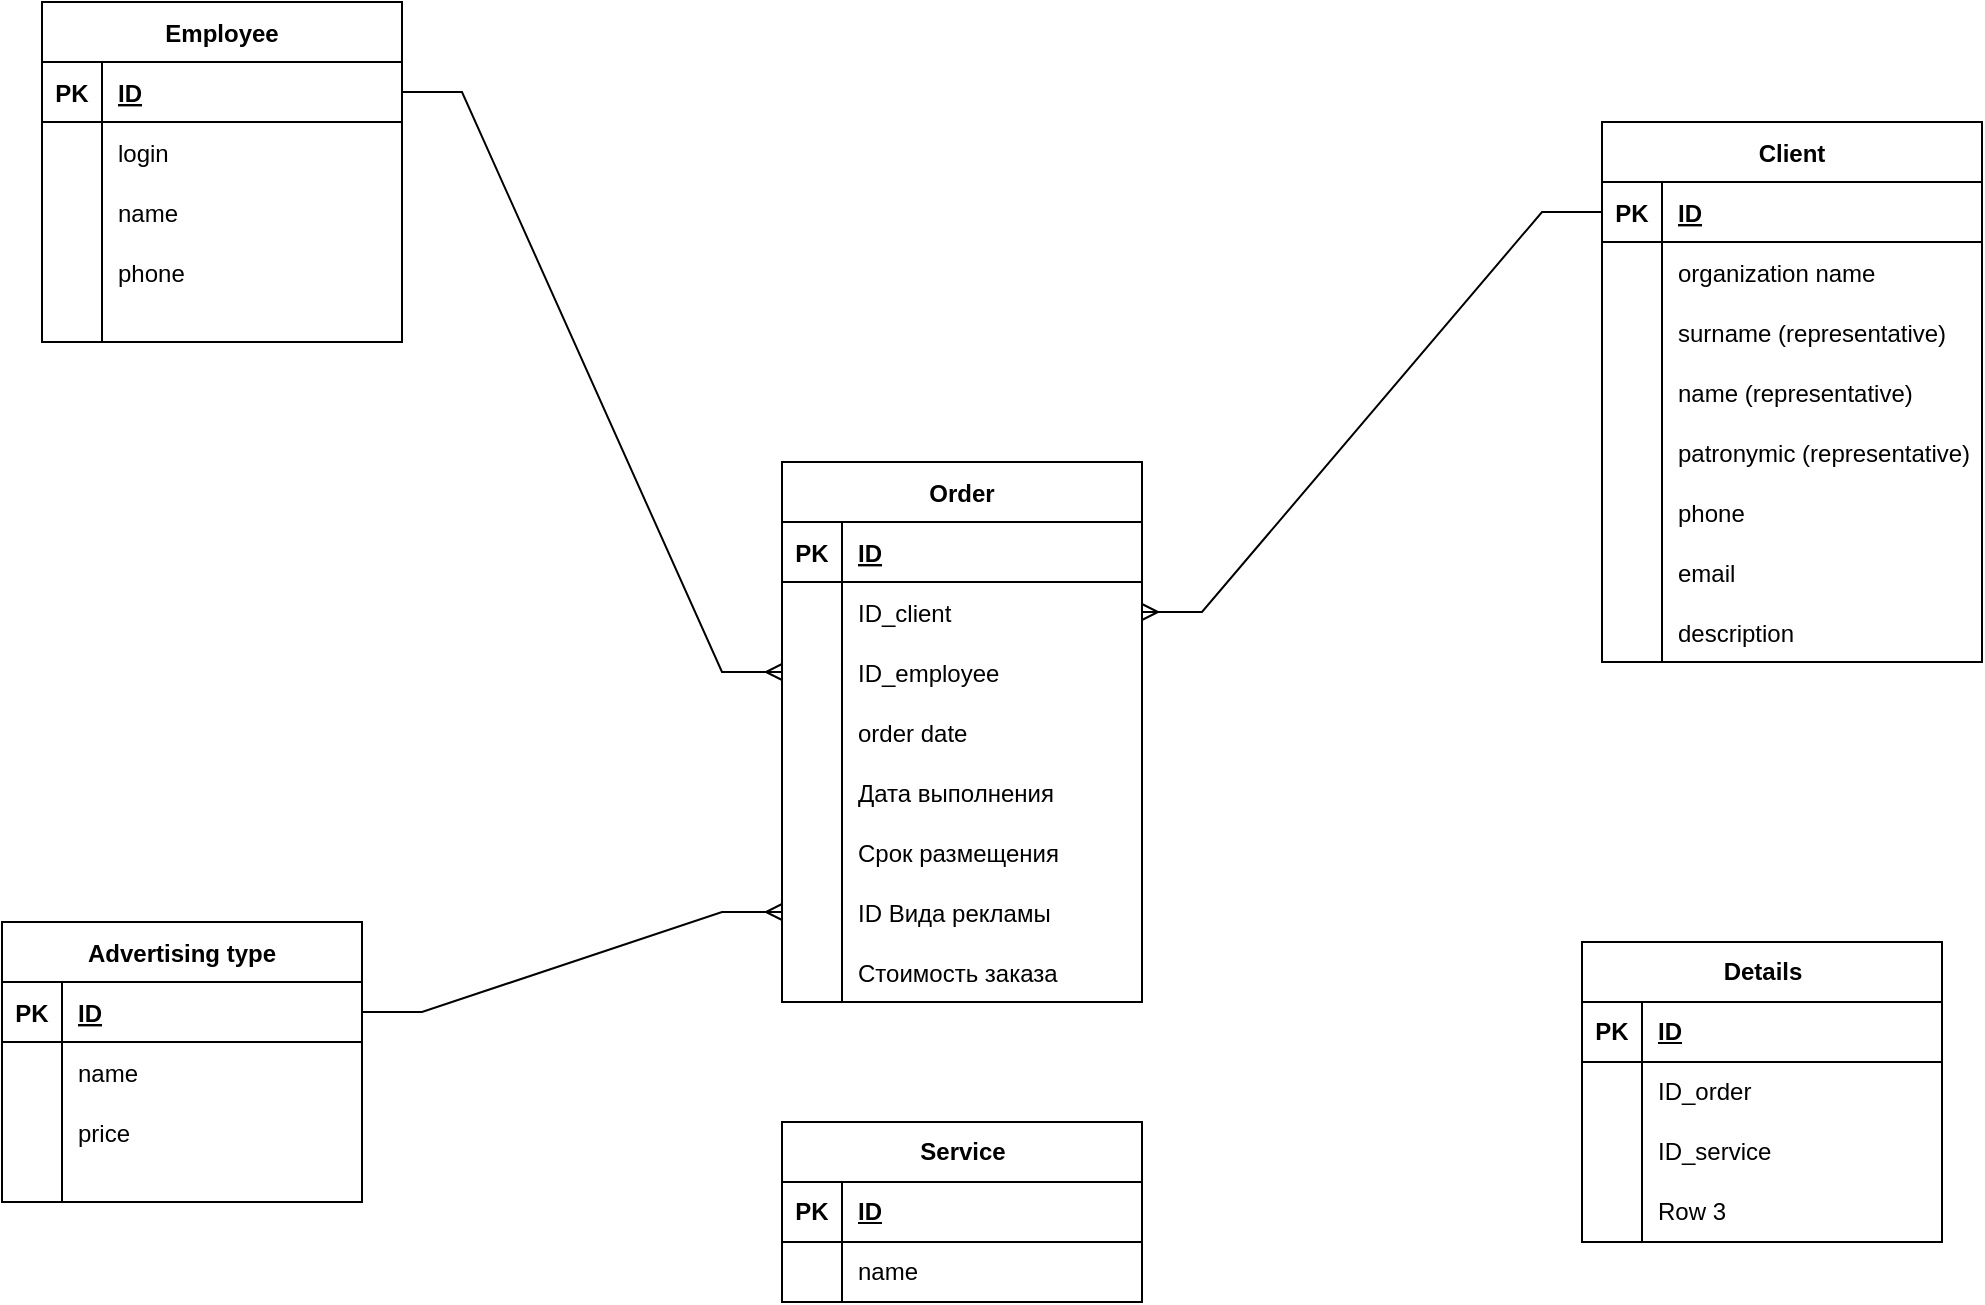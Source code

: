 <mxfile version="21.1.2" type="github">
  <diagram id="s9_FCZtg-uALN-O0ZUHf" name="Страница 1">
    <mxGraphModel dx="2021" dy="1903" grid="1" gridSize="10" guides="1" tooltips="1" connect="1" arrows="1" fold="1" page="1" pageScale="1" pageWidth="827" pageHeight="1169" math="0" shadow="0">
      <root>
        <mxCell id="0" />
        <mxCell id="1" parent="0" />
        <mxCell id="OV0SFWAsMs0vF2QBaHkd-49" value="Employee" style="shape=table;startSize=30;container=1;collapsible=1;childLayout=tableLayout;fixedRows=1;rowLines=0;fontStyle=1;align=center;resizeLast=1;" parent="1" vertex="1">
          <mxGeometry x="-310" y="-430" width="180" height="170" as="geometry" />
        </mxCell>
        <mxCell id="OV0SFWAsMs0vF2QBaHkd-50" value="" style="shape=tableRow;horizontal=0;startSize=0;swimlaneHead=0;swimlaneBody=0;fillColor=none;collapsible=0;dropTarget=0;points=[[0,0.5],[1,0.5]];portConstraint=eastwest;top=0;left=0;right=0;bottom=1;" parent="OV0SFWAsMs0vF2QBaHkd-49" vertex="1">
          <mxGeometry y="30" width="180" height="30" as="geometry" />
        </mxCell>
        <mxCell id="OV0SFWAsMs0vF2QBaHkd-51" value="PK" style="shape=partialRectangle;connectable=0;fillColor=none;top=0;left=0;bottom=0;right=0;fontStyle=1;overflow=hidden;" parent="OV0SFWAsMs0vF2QBaHkd-50" vertex="1">
          <mxGeometry width="30" height="30" as="geometry">
            <mxRectangle width="30" height="30" as="alternateBounds" />
          </mxGeometry>
        </mxCell>
        <mxCell id="OV0SFWAsMs0vF2QBaHkd-52" value="ID" style="shape=partialRectangle;connectable=0;fillColor=none;top=0;left=0;bottom=0;right=0;align=left;spacingLeft=6;fontStyle=5;overflow=hidden;" parent="OV0SFWAsMs0vF2QBaHkd-50" vertex="1">
          <mxGeometry x="30" width="150" height="30" as="geometry">
            <mxRectangle width="150" height="30" as="alternateBounds" />
          </mxGeometry>
        </mxCell>
        <mxCell id="OV0SFWAsMs0vF2QBaHkd-53" value="" style="shape=tableRow;horizontal=0;startSize=0;swimlaneHead=0;swimlaneBody=0;fillColor=none;collapsible=0;dropTarget=0;points=[[0,0.5],[1,0.5]];portConstraint=eastwest;top=0;left=0;right=0;bottom=0;" parent="OV0SFWAsMs0vF2QBaHkd-49" vertex="1">
          <mxGeometry y="60" width="180" height="30" as="geometry" />
        </mxCell>
        <mxCell id="OV0SFWAsMs0vF2QBaHkd-54" value="" style="shape=partialRectangle;connectable=0;fillColor=none;top=0;left=0;bottom=0;right=0;editable=1;overflow=hidden;" parent="OV0SFWAsMs0vF2QBaHkd-53" vertex="1">
          <mxGeometry width="30" height="30" as="geometry">
            <mxRectangle width="30" height="30" as="alternateBounds" />
          </mxGeometry>
        </mxCell>
        <mxCell id="OV0SFWAsMs0vF2QBaHkd-55" value="login" style="shape=partialRectangle;connectable=0;fillColor=none;top=0;left=0;bottom=0;right=0;align=left;spacingLeft=6;overflow=hidden;" parent="OV0SFWAsMs0vF2QBaHkd-53" vertex="1">
          <mxGeometry x="30" width="150" height="30" as="geometry">
            <mxRectangle width="150" height="30" as="alternateBounds" />
          </mxGeometry>
        </mxCell>
        <mxCell id="OV0SFWAsMs0vF2QBaHkd-56" value="" style="shape=tableRow;horizontal=0;startSize=0;swimlaneHead=0;swimlaneBody=0;fillColor=none;collapsible=0;dropTarget=0;points=[[0,0.5],[1,0.5]];portConstraint=eastwest;top=0;left=0;right=0;bottom=0;" parent="OV0SFWAsMs0vF2QBaHkd-49" vertex="1">
          <mxGeometry y="90" width="180" height="30" as="geometry" />
        </mxCell>
        <mxCell id="OV0SFWAsMs0vF2QBaHkd-57" value="" style="shape=partialRectangle;connectable=0;fillColor=none;top=0;left=0;bottom=0;right=0;editable=1;overflow=hidden;" parent="OV0SFWAsMs0vF2QBaHkd-56" vertex="1">
          <mxGeometry width="30" height="30" as="geometry">
            <mxRectangle width="30" height="30" as="alternateBounds" />
          </mxGeometry>
        </mxCell>
        <mxCell id="OV0SFWAsMs0vF2QBaHkd-58" value="name" style="shape=partialRectangle;connectable=0;fillColor=none;top=0;left=0;bottom=0;right=0;align=left;spacingLeft=6;overflow=hidden;" parent="OV0SFWAsMs0vF2QBaHkd-56" vertex="1">
          <mxGeometry x="30" width="150" height="30" as="geometry">
            <mxRectangle width="150" height="30" as="alternateBounds" />
          </mxGeometry>
        </mxCell>
        <mxCell id="OV0SFWAsMs0vF2QBaHkd-93" value="" style="shape=tableRow;horizontal=0;startSize=0;swimlaneHead=0;swimlaneBody=0;fillColor=none;collapsible=0;dropTarget=0;points=[[0,0.5],[1,0.5]];portConstraint=eastwest;top=0;left=0;right=0;bottom=0;" parent="OV0SFWAsMs0vF2QBaHkd-49" vertex="1">
          <mxGeometry y="120" width="180" height="30" as="geometry" />
        </mxCell>
        <mxCell id="OV0SFWAsMs0vF2QBaHkd-94" value="" style="shape=partialRectangle;connectable=0;fillColor=none;top=0;left=0;bottom=0;right=0;editable=1;overflow=hidden;" parent="OV0SFWAsMs0vF2QBaHkd-93" vertex="1">
          <mxGeometry width="30" height="30" as="geometry">
            <mxRectangle width="30" height="30" as="alternateBounds" />
          </mxGeometry>
        </mxCell>
        <mxCell id="OV0SFWAsMs0vF2QBaHkd-95" value="phone" style="shape=partialRectangle;connectable=0;fillColor=none;top=0;left=0;bottom=0;right=0;align=left;spacingLeft=6;overflow=hidden;" parent="OV0SFWAsMs0vF2QBaHkd-93" vertex="1">
          <mxGeometry x="30" width="150" height="30" as="geometry">
            <mxRectangle width="150" height="30" as="alternateBounds" />
          </mxGeometry>
        </mxCell>
        <mxCell id="OV0SFWAsMs0vF2QBaHkd-96" value="" style="shape=tableRow;horizontal=0;startSize=0;swimlaneHead=0;swimlaneBody=0;fillColor=none;collapsible=0;dropTarget=0;points=[[0,0.5],[1,0.5]];portConstraint=eastwest;top=0;left=0;right=0;bottom=0;" parent="OV0SFWAsMs0vF2QBaHkd-49" vertex="1">
          <mxGeometry y="150" width="180" height="20" as="geometry" />
        </mxCell>
        <mxCell id="OV0SFWAsMs0vF2QBaHkd-97" value="" style="shape=partialRectangle;connectable=0;fillColor=none;top=0;left=0;bottom=0;right=0;editable=1;overflow=hidden;" parent="OV0SFWAsMs0vF2QBaHkd-96" vertex="1">
          <mxGeometry width="30" height="20" as="geometry">
            <mxRectangle width="30" height="20" as="alternateBounds" />
          </mxGeometry>
        </mxCell>
        <mxCell id="OV0SFWAsMs0vF2QBaHkd-98" value="" style="shape=partialRectangle;connectable=0;fillColor=none;top=0;left=0;bottom=0;right=0;align=left;spacingLeft=6;overflow=hidden;" parent="OV0SFWAsMs0vF2QBaHkd-96" vertex="1">
          <mxGeometry x="30" width="150" height="20" as="geometry">
            <mxRectangle width="150" height="20" as="alternateBounds" />
          </mxGeometry>
        </mxCell>
        <mxCell id="OV0SFWAsMs0vF2QBaHkd-75" value="Client" style="shape=table;startSize=30;container=1;collapsible=1;childLayout=tableLayout;fixedRows=1;rowLines=0;fontStyle=1;align=center;resizeLast=1;" parent="1" vertex="1">
          <mxGeometry x="470" y="-370" width="190" height="270" as="geometry" />
        </mxCell>
        <mxCell id="OV0SFWAsMs0vF2QBaHkd-76" value="" style="shape=tableRow;horizontal=0;startSize=0;swimlaneHead=0;swimlaneBody=0;fillColor=none;collapsible=0;dropTarget=0;points=[[0,0.5],[1,0.5]];portConstraint=eastwest;top=0;left=0;right=0;bottom=1;" parent="OV0SFWAsMs0vF2QBaHkd-75" vertex="1">
          <mxGeometry y="30" width="190" height="30" as="geometry" />
        </mxCell>
        <mxCell id="OV0SFWAsMs0vF2QBaHkd-77" value="PK" style="shape=partialRectangle;connectable=0;fillColor=none;top=0;left=0;bottom=0;right=0;fontStyle=1;overflow=hidden;" parent="OV0SFWAsMs0vF2QBaHkd-76" vertex="1">
          <mxGeometry width="30" height="30" as="geometry">
            <mxRectangle width="30" height="30" as="alternateBounds" />
          </mxGeometry>
        </mxCell>
        <mxCell id="OV0SFWAsMs0vF2QBaHkd-78" value="ID" style="shape=partialRectangle;connectable=0;fillColor=none;top=0;left=0;bottom=0;right=0;align=left;spacingLeft=6;fontStyle=5;overflow=hidden;" parent="OV0SFWAsMs0vF2QBaHkd-76" vertex="1">
          <mxGeometry x="30" width="160" height="30" as="geometry">
            <mxRectangle width="160" height="30" as="alternateBounds" />
          </mxGeometry>
        </mxCell>
        <mxCell id="OV0SFWAsMs0vF2QBaHkd-79" value="" style="shape=tableRow;horizontal=0;startSize=0;swimlaneHead=0;swimlaneBody=0;fillColor=none;collapsible=0;dropTarget=0;points=[[0,0.5],[1,0.5]];portConstraint=eastwest;top=0;left=0;right=0;bottom=0;" parent="OV0SFWAsMs0vF2QBaHkd-75" vertex="1">
          <mxGeometry y="60" width="190" height="30" as="geometry" />
        </mxCell>
        <mxCell id="OV0SFWAsMs0vF2QBaHkd-80" value="" style="shape=partialRectangle;connectable=0;fillColor=none;top=0;left=0;bottom=0;right=0;editable=1;overflow=hidden;" parent="OV0SFWAsMs0vF2QBaHkd-79" vertex="1">
          <mxGeometry width="30" height="30" as="geometry">
            <mxRectangle width="30" height="30" as="alternateBounds" />
          </mxGeometry>
        </mxCell>
        <mxCell id="OV0SFWAsMs0vF2QBaHkd-81" value="organization name" style="shape=partialRectangle;connectable=0;fillColor=none;top=0;left=0;bottom=0;right=0;align=left;spacingLeft=6;overflow=hidden;" parent="OV0SFWAsMs0vF2QBaHkd-79" vertex="1">
          <mxGeometry x="30" width="160" height="30" as="geometry">
            <mxRectangle width="160" height="30" as="alternateBounds" />
          </mxGeometry>
        </mxCell>
        <mxCell id="OV0SFWAsMs0vF2QBaHkd-82" value="" style="shape=tableRow;horizontal=0;startSize=0;swimlaneHead=0;swimlaneBody=0;fillColor=none;collapsible=0;dropTarget=0;points=[[0,0.5],[1,0.5]];portConstraint=eastwest;top=0;left=0;right=0;bottom=0;" parent="OV0SFWAsMs0vF2QBaHkd-75" vertex="1">
          <mxGeometry y="90" width="190" height="30" as="geometry" />
        </mxCell>
        <mxCell id="OV0SFWAsMs0vF2QBaHkd-83" value="" style="shape=partialRectangle;connectable=0;fillColor=none;top=0;left=0;bottom=0;right=0;editable=1;overflow=hidden;" parent="OV0SFWAsMs0vF2QBaHkd-82" vertex="1">
          <mxGeometry width="30" height="30" as="geometry">
            <mxRectangle width="30" height="30" as="alternateBounds" />
          </mxGeometry>
        </mxCell>
        <mxCell id="OV0SFWAsMs0vF2QBaHkd-84" value="surname (representative)" style="shape=partialRectangle;connectable=0;fillColor=none;top=0;left=0;bottom=0;right=0;align=left;spacingLeft=6;overflow=hidden;" parent="OV0SFWAsMs0vF2QBaHkd-82" vertex="1">
          <mxGeometry x="30" width="160" height="30" as="geometry">
            <mxRectangle width="160" height="30" as="alternateBounds" />
          </mxGeometry>
        </mxCell>
        <mxCell id="OV0SFWAsMs0vF2QBaHkd-85" value="" style="shape=tableRow;horizontal=0;startSize=0;swimlaneHead=0;swimlaneBody=0;fillColor=none;collapsible=0;dropTarget=0;points=[[0,0.5],[1,0.5]];portConstraint=eastwest;top=0;left=0;right=0;bottom=0;" parent="OV0SFWAsMs0vF2QBaHkd-75" vertex="1">
          <mxGeometry y="120" width="190" height="30" as="geometry" />
        </mxCell>
        <mxCell id="OV0SFWAsMs0vF2QBaHkd-86" value="" style="shape=partialRectangle;connectable=0;fillColor=none;top=0;left=0;bottom=0;right=0;editable=1;overflow=hidden;" parent="OV0SFWAsMs0vF2QBaHkd-85" vertex="1">
          <mxGeometry width="30" height="30" as="geometry">
            <mxRectangle width="30" height="30" as="alternateBounds" />
          </mxGeometry>
        </mxCell>
        <mxCell id="OV0SFWAsMs0vF2QBaHkd-87" value="name (representative)" style="shape=partialRectangle;connectable=0;fillColor=none;top=0;left=0;bottom=0;right=0;align=left;spacingLeft=6;overflow=hidden;" parent="OV0SFWAsMs0vF2QBaHkd-85" vertex="1">
          <mxGeometry x="30" width="160" height="30" as="geometry">
            <mxRectangle width="160" height="30" as="alternateBounds" />
          </mxGeometry>
        </mxCell>
        <mxCell id="OV0SFWAsMs0vF2QBaHkd-99" value="" style="shape=tableRow;horizontal=0;startSize=0;swimlaneHead=0;swimlaneBody=0;fillColor=none;collapsible=0;dropTarget=0;points=[[0,0.5],[1,0.5]];portConstraint=eastwest;top=0;left=0;right=0;bottom=0;" parent="OV0SFWAsMs0vF2QBaHkd-75" vertex="1">
          <mxGeometry y="150" width="190" height="30" as="geometry" />
        </mxCell>
        <mxCell id="OV0SFWAsMs0vF2QBaHkd-100" value="" style="shape=partialRectangle;connectable=0;fillColor=none;top=0;left=0;bottom=0;right=0;editable=1;overflow=hidden;" parent="OV0SFWAsMs0vF2QBaHkd-99" vertex="1">
          <mxGeometry width="30" height="30" as="geometry">
            <mxRectangle width="30" height="30" as="alternateBounds" />
          </mxGeometry>
        </mxCell>
        <mxCell id="OV0SFWAsMs0vF2QBaHkd-101" value="patronymic (representative)" style="shape=partialRectangle;connectable=0;fillColor=none;top=0;left=0;bottom=0;right=0;align=left;spacingLeft=6;overflow=hidden;" parent="OV0SFWAsMs0vF2QBaHkd-99" vertex="1">
          <mxGeometry x="30" width="160" height="30" as="geometry">
            <mxRectangle width="160" height="30" as="alternateBounds" />
          </mxGeometry>
        </mxCell>
        <mxCell id="OV0SFWAsMs0vF2QBaHkd-105" value="" style="shape=tableRow;horizontal=0;startSize=0;swimlaneHead=0;swimlaneBody=0;fillColor=none;collapsible=0;dropTarget=0;points=[[0,0.5],[1,0.5]];portConstraint=eastwest;top=0;left=0;right=0;bottom=0;" parent="OV0SFWAsMs0vF2QBaHkd-75" vertex="1">
          <mxGeometry y="180" width="190" height="30" as="geometry" />
        </mxCell>
        <mxCell id="OV0SFWAsMs0vF2QBaHkd-106" value="" style="shape=partialRectangle;connectable=0;fillColor=none;top=0;left=0;bottom=0;right=0;editable=1;overflow=hidden;" parent="OV0SFWAsMs0vF2QBaHkd-105" vertex="1">
          <mxGeometry width="30" height="30" as="geometry">
            <mxRectangle width="30" height="30" as="alternateBounds" />
          </mxGeometry>
        </mxCell>
        <mxCell id="OV0SFWAsMs0vF2QBaHkd-107" value="phone" style="shape=partialRectangle;connectable=0;fillColor=none;top=0;left=0;bottom=0;right=0;align=left;spacingLeft=6;overflow=hidden;" parent="OV0SFWAsMs0vF2QBaHkd-105" vertex="1">
          <mxGeometry x="30" width="160" height="30" as="geometry">
            <mxRectangle width="160" height="30" as="alternateBounds" />
          </mxGeometry>
        </mxCell>
        <mxCell id="mBOx6AiirjBbbJP4bB4O-1" value="" style="shape=tableRow;horizontal=0;startSize=0;swimlaneHead=0;swimlaneBody=0;fillColor=none;collapsible=0;dropTarget=0;points=[[0,0.5],[1,0.5]];portConstraint=eastwest;top=0;left=0;right=0;bottom=0;" vertex="1" parent="OV0SFWAsMs0vF2QBaHkd-75">
          <mxGeometry y="210" width="190" height="30" as="geometry" />
        </mxCell>
        <mxCell id="mBOx6AiirjBbbJP4bB4O-2" value="" style="shape=partialRectangle;connectable=0;fillColor=none;top=0;left=0;bottom=0;right=0;editable=1;overflow=hidden;" vertex="1" parent="mBOx6AiirjBbbJP4bB4O-1">
          <mxGeometry width="30" height="30" as="geometry">
            <mxRectangle width="30" height="30" as="alternateBounds" />
          </mxGeometry>
        </mxCell>
        <mxCell id="mBOx6AiirjBbbJP4bB4O-3" value="email" style="shape=partialRectangle;connectable=0;fillColor=none;top=0;left=0;bottom=0;right=0;align=left;spacingLeft=6;overflow=hidden;" vertex="1" parent="mBOx6AiirjBbbJP4bB4O-1">
          <mxGeometry x="30" width="160" height="30" as="geometry">
            <mxRectangle width="160" height="30" as="alternateBounds" />
          </mxGeometry>
        </mxCell>
        <mxCell id="mBOx6AiirjBbbJP4bB4O-4" value="" style="shape=tableRow;horizontal=0;startSize=0;swimlaneHead=0;swimlaneBody=0;fillColor=none;collapsible=0;dropTarget=0;points=[[0,0.5],[1,0.5]];portConstraint=eastwest;top=0;left=0;right=0;bottom=0;" vertex="1" parent="OV0SFWAsMs0vF2QBaHkd-75">
          <mxGeometry y="240" width="190" height="30" as="geometry" />
        </mxCell>
        <mxCell id="mBOx6AiirjBbbJP4bB4O-5" value="" style="shape=partialRectangle;connectable=0;fillColor=none;top=0;left=0;bottom=0;right=0;editable=1;overflow=hidden;" vertex="1" parent="mBOx6AiirjBbbJP4bB4O-4">
          <mxGeometry width="30" height="30" as="geometry">
            <mxRectangle width="30" height="30" as="alternateBounds" />
          </mxGeometry>
        </mxCell>
        <mxCell id="mBOx6AiirjBbbJP4bB4O-6" value="description" style="shape=partialRectangle;connectable=0;fillColor=none;top=0;left=0;bottom=0;right=0;align=left;spacingLeft=6;overflow=hidden;" vertex="1" parent="mBOx6AiirjBbbJP4bB4O-4">
          <mxGeometry x="30" width="160" height="30" as="geometry">
            <mxRectangle width="160" height="30" as="alternateBounds" />
          </mxGeometry>
        </mxCell>
        <mxCell id="OV0SFWAsMs0vF2QBaHkd-114" value="Order" style="shape=table;startSize=30;container=1;collapsible=1;childLayout=tableLayout;fixedRows=1;rowLines=0;fontStyle=1;align=center;resizeLast=1;" parent="1" vertex="1">
          <mxGeometry x="60" y="-200" width="180" height="270" as="geometry" />
        </mxCell>
        <mxCell id="OV0SFWAsMs0vF2QBaHkd-115" value="" style="shape=tableRow;horizontal=0;startSize=0;swimlaneHead=0;swimlaneBody=0;fillColor=none;collapsible=0;dropTarget=0;points=[[0,0.5],[1,0.5]];portConstraint=eastwest;top=0;left=0;right=0;bottom=1;" parent="OV0SFWAsMs0vF2QBaHkd-114" vertex="1">
          <mxGeometry y="30" width="180" height="30" as="geometry" />
        </mxCell>
        <mxCell id="OV0SFWAsMs0vF2QBaHkd-116" value="PK" style="shape=partialRectangle;connectable=0;fillColor=none;top=0;left=0;bottom=0;right=0;fontStyle=1;overflow=hidden;" parent="OV0SFWAsMs0vF2QBaHkd-115" vertex="1">
          <mxGeometry width="30" height="30" as="geometry">
            <mxRectangle width="30" height="30" as="alternateBounds" />
          </mxGeometry>
        </mxCell>
        <mxCell id="OV0SFWAsMs0vF2QBaHkd-117" value="ID" style="shape=partialRectangle;connectable=0;fillColor=none;top=0;left=0;bottom=0;right=0;align=left;spacingLeft=6;fontStyle=5;overflow=hidden;" parent="OV0SFWAsMs0vF2QBaHkd-115" vertex="1">
          <mxGeometry x="30" width="150" height="30" as="geometry">
            <mxRectangle width="150" height="30" as="alternateBounds" />
          </mxGeometry>
        </mxCell>
        <mxCell id="Dr_4s-XmkxD8F_3dXKtI-18" value="" style="shape=tableRow;horizontal=0;startSize=0;swimlaneHead=0;swimlaneBody=0;fillColor=none;collapsible=0;dropTarget=0;points=[[0,0.5],[1,0.5]];portConstraint=eastwest;top=0;left=0;right=0;bottom=0;" parent="OV0SFWAsMs0vF2QBaHkd-114" vertex="1">
          <mxGeometry y="60" width="180" height="30" as="geometry" />
        </mxCell>
        <mxCell id="Dr_4s-XmkxD8F_3dXKtI-19" value="" style="shape=partialRectangle;connectable=0;fillColor=none;top=0;left=0;bottom=0;right=0;editable=1;overflow=hidden;" parent="Dr_4s-XmkxD8F_3dXKtI-18" vertex="1">
          <mxGeometry width="30" height="30" as="geometry">
            <mxRectangle width="30" height="30" as="alternateBounds" />
          </mxGeometry>
        </mxCell>
        <mxCell id="Dr_4s-XmkxD8F_3dXKtI-20" value="ID_client" style="shape=partialRectangle;connectable=0;fillColor=none;top=0;left=0;bottom=0;right=0;align=left;spacingLeft=6;overflow=hidden;" parent="Dr_4s-XmkxD8F_3dXKtI-18" vertex="1">
          <mxGeometry x="30" width="150" height="30" as="geometry">
            <mxRectangle width="150" height="30" as="alternateBounds" />
          </mxGeometry>
        </mxCell>
        <mxCell id="Dr_4s-XmkxD8F_3dXKtI-24" value="" style="shape=tableRow;horizontal=0;startSize=0;swimlaneHead=0;swimlaneBody=0;fillColor=none;collapsible=0;dropTarget=0;points=[[0,0.5],[1,0.5]];portConstraint=eastwest;top=0;left=0;right=0;bottom=0;" parent="OV0SFWAsMs0vF2QBaHkd-114" vertex="1">
          <mxGeometry y="90" width="180" height="30" as="geometry" />
        </mxCell>
        <mxCell id="Dr_4s-XmkxD8F_3dXKtI-25" value="" style="shape=partialRectangle;connectable=0;fillColor=none;top=0;left=0;bottom=0;right=0;editable=1;overflow=hidden;" parent="Dr_4s-XmkxD8F_3dXKtI-24" vertex="1">
          <mxGeometry width="30" height="30" as="geometry">
            <mxRectangle width="30" height="30" as="alternateBounds" />
          </mxGeometry>
        </mxCell>
        <mxCell id="Dr_4s-XmkxD8F_3dXKtI-26" value="ID_employee" style="shape=partialRectangle;connectable=0;fillColor=none;top=0;left=0;bottom=0;right=0;align=left;spacingLeft=6;overflow=hidden;" parent="Dr_4s-XmkxD8F_3dXKtI-24" vertex="1">
          <mxGeometry x="30" width="150" height="30" as="geometry">
            <mxRectangle width="150" height="30" as="alternateBounds" />
          </mxGeometry>
        </mxCell>
        <mxCell id="OV0SFWAsMs0vF2QBaHkd-121" value="" style="shape=tableRow;horizontal=0;startSize=0;swimlaneHead=0;swimlaneBody=0;fillColor=none;collapsible=0;dropTarget=0;points=[[0,0.5],[1,0.5]];portConstraint=eastwest;top=0;left=0;right=0;bottom=0;" parent="OV0SFWAsMs0vF2QBaHkd-114" vertex="1">
          <mxGeometry y="120" width="180" height="30" as="geometry" />
        </mxCell>
        <mxCell id="OV0SFWAsMs0vF2QBaHkd-122" value="" style="shape=partialRectangle;connectable=0;fillColor=none;top=0;left=0;bottom=0;right=0;editable=1;overflow=hidden;" parent="OV0SFWAsMs0vF2QBaHkd-121" vertex="1">
          <mxGeometry width="30" height="30" as="geometry">
            <mxRectangle width="30" height="30" as="alternateBounds" />
          </mxGeometry>
        </mxCell>
        <mxCell id="OV0SFWAsMs0vF2QBaHkd-123" value="order date" style="shape=partialRectangle;connectable=0;fillColor=none;top=0;left=0;bottom=0;right=0;align=left;spacingLeft=6;overflow=hidden;" parent="OV0SFWAsMs0vF2QBaHkd-121" vertex="1">
          <mxGeometry x="30" width="150" height="30" as="geometry">
            <mxRectangle width="150" height="30" as="alternateBounds" />
          </mxGeometry>
        </mxCell>
        <mxCell id="Dr_4s-XmkxD8F_3dXKtI-21" value="" style="shape=tableRow;horizontal=0;startSize=0;swimlaneHead=0;swimlaneBody=0;fillColor=none;collapsible=0;dropTarget=0;points=[[0,0.5],[1,0.5]];portConstraint=eastwest;top=0;left=0;right=0;bottom=0;" parent="OV0SFWAsMs0vF2QBaHkd-114" vertex="1">
          <mxGeometry y="150" width="180" height="30" as="geometry" />
        </mxCell>
        <mxCell id="Dr_4s-XmkxD8F_3dXKtI-22" value="" style="shape=partialRectangle;connectable=0;fillColor=none;top=0;left=0;bottom=0;right=0;editable=1;overflow=hidden;" parent="Dr_4s-XmkxD8F_3dXKtI-21" vertex="1">
          <mxGeometry width="30" height="30" as="geometry">
            <mxRectangle width="30" height="30" as="alternateBounds" />
          </mxGeometry>
        </mxCell>
        <mxCell id="Dr_4s-XmkxD8F_3dXKtI-23" value="Дата выполнения" style="shape=partialRectangle;connectable=0;fillColor=none;top=0;left=0;bottom=0;right=0;align=left;spacingLeft=6;overflow=hidden;" parent="Dr_4s-XmkxD8F_3dXKtI-21" vertex="1">
          <mxGeometry x="30" width="150" height="30" as="geometry">
            <mxRectangle width="150" height="30" as="alternateBounds" />
          </mxGeometry>
        </mxCell>
        <mxCell id="OV0SFWAsMs0vF2QBaHkd-124" value="" style="shape=tableRow;horizontal=0;startSize=0;swimlaneHead=0;swimlaneBody=0;fillColor=none;collapsible=0;dropTarget=0;points=[[0,0.5],[1,0.5]];portConstraint=eastwest;top=0;left=0;right=0;bottom=0;" parent="OV0SFWAsMs0vF2QBaHkd-114" vertex="1">
          <mxGeometry y="180" width="180" height="30" as="geometry" />
        </mxCell>
        <mxCell id="OV0SFWAsMs0vF2QBaHkd-125" value="" style="shape=partialRectangle;connectable=0;fillColor=none;top=0;left=0;bottom=0;right=0;editable=1;overflow=hidden;" parent="OV0SFWAsMs0vF2QBaHkd-124" vertex="1">
          <mxGeometry width="30" height="30" as="geometry">
            <mxRectangle width="30" height="30" as="alternateBounds" />
          </mxGeometry>
        </mxCell>
        <mxCell id="OV0SFWAsMs0vF2QBaHkd-126" value="Срок размещения" style="shape=partialRectangle;connectable=0;fillColor=none;top=0;left=0;bottom=0;right=0;align=left;spacingLeft=6;overflow=hidden;" parent="OV0SFWAsMs0vF2QBaHkd-124" vertex="1">
          <mxGeometry x="30" width="150" height="30" as="geometry">
            <mxRectangle width="150" height="30" as="alternateBounds" />
          </mxGeometry>
        </mxCell>
        <mxCell id="OV0SFWAsMs0vF2QBaHkd-118" value="" style="shape=tableRow;horizontal=0;startSize=0;swimlaneHead=0;swimlaneBody=0;fillColor=none;collapsible=0;dropTarget=0;points=[[0,0.5],[1,0.5]];portConstraint=eastwest;top=0;left=0;right=0;bottom=0;" parent="OV0SFWAsMs0vF2QBaHkd-114" vertex="1">
          <mxGeometry y="210" width="180" height="30" as="geometry" />
        </mxCell>
        <mxCell id="OV0SFWAsMs0vF2QBaHkd-119" value="" style="shape=partialRectangle;connectable=0;fillColor=none;top=0;left=0;bottom=0;right=0;editable=1;overflow=hidden;" parent="OV0SFWAsMs0vF2QBaHkd-118" vertex="1">
          <mxGeometry width="30" height="30" as="geometry">
            <mxRectangle width="30" height="30" as="alternateBounds" />
          </mxGeometry>
        </mxCell>
        <mxCell id="OV0SFWAsMs0vF2QBaHkd-120" value="ID Вида рекламы" style="shape=partialRectangle;connectable=0;fillColor=none;top=0;left=0;bottom=0;right=0;align=left;spacingLeft=6;overflow=hidden;" parent="OV0SFWAsMs0vF2QBaHkd-118" vertex="1">
          <mxGeometry x="30" width="150" height="30" as="geometry">
            <mxRectangle width="150" height="30" as="alternateBounds" />
          </mxGeometry>
        </mxCell>
        <mxCell id="Dr_4s-XmkxD8F_3dXKtI-27" value="" style="shape=tableRow;horizontal=0;startSize=0;swimlaneHead=0;swimlaneBody=0;fillColor=none;collapsible=0;dropTarget=0;points=[[0,0.5],[1,0.5]];portConstraint=eastwest;top=0;left=0;right=0;bottom=0;" parent="OV0SFWAsMs0vF2QBaHkd-114" vertex="1">
          <mxGeometry y="240" width="180" height="30" as="geometry" />
        </mxCell>
        <mxCell id="Dr_4s-XmkxD8F_3dXKtI-28" value="" style="shape=partialRectangle;connectable=0;fillColor=none;top=0;left=0;bottom=0;right=0;editable=1;overflow=hidden;" parent="Dr_4s-XmkxD8F_3dXKtI-27" vertex="1">
          <mxGeometry width="30" height="30" as="geometry">
            <mxRectangle width="30" height="30" as="alternateBounds" />
          </mxGeometry>
        </mxCell>
        <mxCell id="Dr_4s-XmkxD8F_3dXKtI-29" value="Стоимость заказа" style="shape=partialRectangle;connectable=0;fillColor=none;top=0;left=0;bottom=0;right=0;align=left;spacingLeft=6;overflow=hidden;" parent="Dr_4s-XmkxD8F_3dXKtI-27" vertex="1">
          <mxGeometry x="30" width="150" height="30" as="geometry">
            <mxRectangle width="150" height="30" as="alternateBounds" />
          </mxGeometry>
        </mxCell>
        <mxCell id="Dr_4s-XmkxD8F_3dXKtI-1" value="Advertising type" style="shape=table;startSize=30;container=1;collapsible=1;childLayout=tableLayout;fixedRows=1;rowLines=0;fontStyle=1;align=center;resizeLast=1;" parent="1" vertex="1">
          <mxGeometry x="-330" y="30" width="180" height="140" as="geometry" />
        </mxCell>
        <mxCell id="Dr_4s-XmkxD8F_3dXKtI-2" value="" style="shape=tableRow;horizontal=0;startSize=0;swimlaneHead=0;swimlaneBody=0;fillColor=none;collapsible=0;dropTarget=0;points=[[0,0.5],[1,0.5]];portConstraint=eastwest;top=0;left=0;right=0;bottom=1;" parent="Dr_4s-XmkxD8F_3dXKtI-1" vertex="1">
          <mxGeometry y="30" width="180" height="30" as="geometry" />
        </mxCell>
        <mxCell id="Dr_4s-XmkxD8F_3dXKtI-3" value="PK" style="shape=partialRectangle;connectable=0;fillColor=none;top=0;left=0;bottom=0;right=0;fontStyle=1;overflow=hidden;" parent="Dr_4s-XmkxD8F_3dXKtI-2" vertex="1">
          <mxGeometry width="30" height="30" as="geometry">
            <mxRectangle width="30" height="30" as="alternateBounds" />
          </mxGeometry>
        </mxCell>
        <mxCell id="Dr_4s-XmkxD8F_3dXKtI-4" value="ID" style="shape=partialRectangle;connectable=0;fillColor=none;top=0;left=0;bottom=0;right=0;align=left;spacingLeft=6;fontStyle=5;overflow=hidden;" parent="Dr_4s-XmkxD8F_3dXKtI-2" vertex="1">
          <mxGeometry x="30" width="150" height="30" as="geometry">
            <mxRectangle width="150" height="30" as="alternateBounds" />
          </mxGeometry>
        </mxCell>
        <mxCell id="Dr_4s-XmkxD8F_3dXKtI-5" value="" style="shape=tableRow;horizontal=0;startSize=0;swimlaneHead=0;swimlaneBody=0;fillColor=none;collapsible=0;dropTarget=0;points=[[0,0.5],[1,0.5]];portConstraint=eastwest;top=0;left=0;right=0;bottom=0;" parent="Dr_4s-XmkxD8F_3dXKtI-1" vertex="1">
          <mxGeometry y="60" width="180" height="30" as="geometry" />
        </mxCell>
        <mxCell id="Dr_4s-XmkxD8F_3dXKtI-6" value="" style="shape=partialRectangle;connectable=0;fillColor=none;top=0;left=0;bottom=0;right=0;editable=1;overflow=hidden;" parent="Dr_4s-XmkxD8F_3dXKtI-5" vertex="1">
          <mxGeometry width="30" height="30" as="geometry">
            <mxRectangle width="30" height="30" as="alternateBounds" />
          </mxGeometry>
        </mxCell>
        <mxCell id="Dr_4s-XmkxD8F_3dXKtI-7" value="name" style="shape=partialRectangle;connectable=0;fillColor=none;top=0;left=0;bottom=0;right=0;align=left;spacingLeft=6;overflow=hidden;" parent="Dr_4s-XmkxD8F_3dXKtI-5" vertex="1">
          <mxGeometry x="30" width="150" height="30" as="geometry">
            <mxRectangle width="150" height="30" as="alternateBounds" />
          </mxGeometry>
        </mxCell>
        <mxCell id="Dr_4s-XmkxD8F_3dXKtI-8" value="" style="shape=tableRow;horizontal=0;startSize=0;swimlaneHead=0;swimlaneBody=0;fillColor=none;collapsible=0;dropTarget=0;points=[[0,0.5],[1,0.5]];portConstraint=eastwest;top=0;left=0;right=0;bottom=0;" parent="Dr_4s-XmkxD8F_3dXKtI-1" vertex="1">
          <mxGeometry y="90" width="180" height="30" as="geometry" />
        </mxCell>
        <mxCell id="Dr_4s-XmkxD8F_3dXKtI-9" value="" style="shape=partialRectangle;connectable=0;fillColor=none;top=0;left=0;bottom=0;right=0;editable=1;overflow=hidden;" parent="Dr_4s-XmkxD8F_3dXKtI-8" vertex="1">
          <mxGeometry width="30" height="30" as="geometry">
            <mxRectangle width="30" height="30" as="alternateBounds" />
          </mxGeometry>
        </mxCell>
        <mxCell id="Dr_4s-XmkxD8F_3dXKtI-10" value="price" style="shape=partialRectangle;connectable=0;fillColor=none;top=0;left=0;bottom=0;right=0;align=left;spacingLeft=6;overflow=hidden;" parent="Dr_4s-XmkxD8F_3dXKtI-8" vertex="1">
          <mxGeometry x="30" width="150" height="30" as="geometry">
            <mxRectangle width="150" height="30" as="alternateBounds" />
          </mxGeometry>
        </mxCell>
        <mxCell id="Dr_4s-XmkxD8F_3dXKtI-11" value="" style="shape=tableRow;horizontal=0;startSize=0;swimlaneHead=0;swimlaneBody=0;fillColor=none;collapsible=0;dropTarget=0;points=[[0,0.5],[1,0.5]];portConstraint=eastwest;top=0;left=0;right=0;bottom=0;" parent="Dr_4s-XmkxD8F_3dXKtI-1" vertex="1">
          <mxGeometry y="120" width="180" height="20" as="geometry" />
        </mxCell>
        <mxCell id="Dr_4s-XmkxD8F_3dXKtI-12" value="" style="shape=partialRectangle;connectable=0;fillColor=none;top=0;left=0;bottom=0;right=0;editable=1;overflow=hidden;" parent="Dr_4s-XmkxD8F_3dXKtI-11" vertex="1">
          <mxGeometry width="30" height="20" as="geometry">
            <mxRectangle width="30" height="20" as="alternateBounds" />
          </mxGeometry>
        </mxCell>
        <mxCell id="Dr_4s-XmkxD8F_3dXKtI-13" value="" style="shape=partialRectangle;connectable=0;fillColor=none;top=0;left=0;bottom=0;right=0;align=left;spacingLeft=6;overflow=hidden;" parent="Dr_4s-XmkxD8F_3dXKtI-11" vertex="1">
          <mxGeometry x="30" width="150" height="20" as="geometry">
            <mxRectangle width="150" height="20" as="alternateBounds" />
          </mxGeometry>
        </mxCell>
        <mxCell id="73EUO2N10NV-Uxm3vyom-2" value="" style="edgeStyle=entityRelationEdgeStyle;fontSize=12;html=1;endArrow=ERmany;rounded=0;exitX=1;exitY=0.5;exitDx=0;exitDy=0;entryX=0;entryY=0.5;entryDx=0;entryDy=0;" parent="1" source="Dr_4s-XmkxD8F_3dXKtI-2" target="OV0SFWAsMs0vF2QBaHkd-118" edge="1">
          <mxGeometry width="100" height="100" relative="1" as="geometry">
            <mxPoint x="-220" y="310" as="sourcePoint" />
            <mxPoint x="-120" y="210" as="targetPoint" />
          </mxGeometry>
        </mxCell>
        <mxCell id="73EUO2N10NV-Uxm3vyom-3" value="" style="edgeStyle=entityRelationEdgeStyle;fontSize=12;html=1;endArrow=ERmany;rounded=0;exitX=0;exitY=0.5;exitDx=0;exitDy=0;" parent="1" source="OV0SFWAsMs0vF2QBaHkd-76" target="Dr_4s-XmkxD8F_3dXKtI-18" edge="1">
          <mxGeometry width="100" height="100" relative="1" as="geometry">
            <mxPoint x="520" y="180" as="sourcePoint" />
            <mxPoint x="620" y="80" as="targetPoint" />
          </mxGeometry>
        </mxCell>
        <mxCell id="73EUO2N10NV-Uxm3vyom-4" value="" style="edgeStyle=entityRelationEdgeStyle;fontSize=12;html=1;endArrow=ERmany;rounded=0;exitX=1;exitY=0.5;exitDx=0;exitDy=0;entryX=0;entryY=0.5;entryDx=0;entryDy=0;" parent="1" source="OV0SFWAsMs0vF2QBaHkd-50" target="Dr_4s-XmkxD8F_3dXKtI-24" edge="1">
          <mxGeometry width="100" height="100" relative="1" as="geometry">
            <mxPoint x="340" y="240" as="sourcePoint" />
            <mxPoint x="440" y="140" as="targetPoint" />
          </mxGeometry>
        </mxCell>
        <mxCell id="mBOx6AiirjBbbJP4bB4O-7" value="Service" style="shape=table;startSize=30;container=1;collapsible=1;childLayout=tableLayout;fixedRows=1;rowLines=0;fontStyle=1;align=center;resizeLast=1;html=1;" vertex="1" parent="1">
          <mxGeometry x="60" y="130" width="180" height="90" as="geometry" />
        </mxCell>
        <mxCell id="mBOx6AiirjBbbJP4bB4O-8" value="" style="shape=tableRow;horizontal=0;startSize=0;swimlaneHead=0;swimlaneBody=0;fillColor=none;collapsible=0;dropTarget=0;points=[[0,0.5],[1,0.5]];portConstraint=eastwest;top=0;left=0;right=0;bottom=1;" vertex="1" parent="mBOx6AiirjBbbJP4bB4O-7">
          <mxGeometry y="30" width="180" height="30" as="geometry" />
        </mxCell>
        <mxCell id="mBOx6AiirjBbbJP4bB4O-9" value="PK" style="shape=partialRectangle;connectable=0;fillColor=none;top=0;left=0;bottom=0;right=0;fontStyle=1;overflow=hidden;whiteSpace=wrap;html=1;" vertex="1" parent="mBOx6AiirjBbbJP4bB4O-8">
          <mxGeometry width="30" height="30" as="geometry">
            <mxRectangle width="30" height="30" as="alternateBounds" />
          </mxGeometry>
        </mxCell>
        <mxCell id="mBOx6AiirjBbbJP4bB4O-10" value="ID" style="shape=partialRectangle;connectable=0;fillColor=none;top=0;left=0;bottom=0;right=0;align=left;spacingLeft=6;fontStyle=5;overflow=hidden;whiteSpace=wrap;html=1;" vertex="1" parent="mBOx6AiirjBbbJP4bB4O-8">
          <mxGeometry x="30" width="150" height="30" as="geometry">
            <mxRectangle width="150" height="30" as="alternateBounds" />
          </mxGeometry>
        </mxCell>
        <mxCell id="mBOx6AiirjBbbJP4bB4O-11" value="" style="shape=tableRow;horizontal=0;startSize=0;swimlaneHead=0;swimlaneBody=0;fillColor=none;collapsible=0;dropTarget=0;points=[[0,0.5],[1,0.5]];portConstraint=eastwest;top=0;left=0;right=0;bottom=0;" vertex="1" parent="mBOx6AiirjBbbJP4bB4O-7">
          <mxGeometry y="60" width="180" height="30" as="geometry" />
        </mxCell>
        <mxCell id="mBOx6AiirjBbbJP4bB4O-12" value="" style="shape=partialRectangle;connectable=0;fillColor=none;top=0;left=0;bottom=0;right=0;editable=1;overflow=hidden;whiteSpace=wrap;html=1;" vertex="1" parent="mBOx6AiirjBbbJP4bB4O-11">
          <mxGeometry width="30" height="30" as="geometry">
            <mxRectangle width="30" height="30" as="alternateBounds" />
          </mxGeometry>
        </mxCell>
        <mxCell id="mBOx6AiirjBbbJP4bB4O-13" value="name" style="shape=partialRectangle;connectable=0;fillColor=none;top=0;left=0;bottom=0;right=0;align=left;spacingLeft=6;overflow=hidden;whiteSpace=wrap;html=1;" vertex="1" parent="mBOx6AiirjBbbJP4bB4O-11">
          <mxGeometry x="30" width="150" height="30" as="geometry">
            <mxRectangle width="150" height="30" as="alternateBounds" />
          </mxGeometry>
        </mxCell>
        <mxCell id="mBOx6AiirjBbbJP4bB4O-20" value="Details" style="shape=table;startSize=30;container=1;collapsible=1;childLayout=tableLayout;fixedRows=1;rowLines=0;fontStyle=1;align=center;resizeLast=1;html=1;" vertex="1" parent="1">
          <mxGeometry x="460" y="40" width="180" height="150" as="geometry" />
        </mxCell>
        <mxCell id="mBOx6AiirjBbbJP4bB4O-21" value="" style="shape=tableRow;horizontal=0;startSize=0;swimlaneHead=0;swimlaneBody=0;fillColor=none;collapsible=0;dropTarget=0;points=[[0,0.5],[1,0.5]];portConstraint=eastwest;top=0;left=0;right=0;bottom=1;" vertex="1" parent="mBOx6AiirjBbbJP4bB4O-20">
          <mxGeometry y="30" width="180" height="30" as="geometry" />
        </mxCell>
        <mxCell id="mBOx6AiirjBbbJP4bB4O-22" value="PK" style="shape=partialRectangle;connectable=0;fillColor=none;top=0;left=0;bottom=0;right=0;fontStyle=1;overflow=hidden;whiteSpace=wrap;html=1;" vertex="1" parent="mBOx6AiirjBbbJP4bB4O-21">
          <mxGeometry width="30" height="30" as="geometry">
            <mxRectangle width="30" height="30" as="alternateBounds" />
          </mxGeometry>
        </mxCell>
        <mxCell id="mBOx6AiirjBbbJP4bB4O-23" value="ID" style="shape=partialRectangle;connectable=0;fillColor=none;top=0;left=0;bottom=0;right=0;align=left;spacingLeft=6;fontStyle=5;overflow=hidden;whiteSpace=wrap;html=1;" vertex="1" parent="mBOx6AiirjBbbJP4bB4O-21">
          <mxGeometry x="30" width="150" height="30" as="geometry">
            <mxRectangle width="150" height="30" as="alternateBounds" />
          </mxGeometry>
        </mxCell>
        <mxCell id="mBOx6AiirjBbbJP4bB4O-24" value="" style="shape=tableRow;horizontal=0;startSize=0;swimlaneHead=0;swimlaneBody=0;fillColor=none;collapsible=0;dropTarget=0;points=[[0,0.5],[1,0.5]];portConstraint=eastwest;top=0;left=0;right=0;bottom=0;" vertex="1" parent="mBOx6AiirjBbbJP4bB4O-20">
          <mxGeometry y="60" width="180" height="30" as="geometry" />
        </mxCell>
        <mxCell id="mBOx6AiirjBbbJP4bB4O-25" value="" style="shape=partialRectangle;connectable=0;fillColor=none;top=0;left=0;bottom=0;right=0;editable=1;overflow=hidden;whiteSpace=wrap;html=1;" vertex="1" parent="mBOx6AiirjBbbJP4bB4O-24">
          <mxGeometry width="30" height="30" as="geometry">
            <mxRectangle width="30" height="30" as="alternateBounds" />
          </mxGeometry>
        </mxCell>
        <mxCell id="mBOx6AiirjBbbJP4bB4O-26" value="ID_order" style="shape=partialRectangle;connectable=0;fillColor=none;top=0;left=0;bottom=0;right=0;align=left;spacingLeft=6;overflow=hidden;whiteSpace=wrap;html=1;" vertex="1" parent="mBOx6AiirjBbbJP4bB4O-24">
          <mxGeometry x="30" width="150" height="30" as="geometry">
            <mxRectangle width="150" height="30" as="alternateBounds" />
          </mxGeometry>
        </mxCell>
        <mxCell id="mBOx6AiirjBbbJP4bB4O-27" value="" style="shape=tableRow;horizontal=0;startSize=0;swimlaneHead=0;swimlaneBody=0;fillColor=none;collapsible=0;dropTarget=0;points=[[0,0.5],[1,0.5]];portConstraint=eastwest;top=0;left=0;right=0;bottom=0;" vertex="1" parent="mBOx6AiirjBbbJP4bB4O-20">
          <mxGeometry y="90" width="180" height="30" as="geometry" />
        </mxCell>
        <mxCell id="mBOx6AiirjBbbJP4bB4O-28" value="" style="shape=partialRectangle;connectable=0;fillColor=none;top=0;left=0;bottom=0;right=0;editable=1;overflow=hidden;whiteSpace=wrap;html=1;" vertex="1" parent="mBOx6AiirjBbbJP4bB4O-27">
          <mxGeometry width="30" height="30" as="geometry">
            <mxRectangle width="30" height="30" as="alternateBounds" />
          </mxGeometry>
        </mxCell>
        <mxCell id="mBOx6AiirjBbbJP4bB4O-29" value="ID_service" style="shape=partialRectangle;connectable=0;fillColor=none;top=0;left=0;bottom=0;right=0;align=left;spacingLeft=6;overflow=hidden;whiteSpace=wrap;html=1;" vertex="1" parent="mBOx6AiirjBbbJP4bB4O-27">
          <mxGeometry x="30" width="150" height="30" as="geometry">
            <mxRectangle width="150" height="30" as="alternateBounds" />
          </mxGeometry>
        </mxCell>
        <mxCell id="mBOx6AiirjBbbJP4bB4O-30" value="" style="shape=tableRow;horizontal=0;startSize=0;swimlaneHead=0;swimlaneBody=0;fillColor=none;collapsible=0;dropTarget=0;points=[[0,0.5],[1,0.5]];portConstraint=eastwest;top=0;left=0;right=0;bottom=0;" vertex="1" parent="mBOx6AiirjBbbJP4bB4O-20">
          <mxGeometry y="120" width="180" height="30" as="geometry" />
        </mxCell>
        <mxCell id="mBOx6AiirjBbbJP4bB4O-31" value="" style="shape=partialRectangle;connectable=0;fillColor=none;top=0;left=0;bottom=0;right=0;editable=1;overflow=hidden;whiteSpace=wrap;html=1;" vertex="1" parent="mBOx6AiirjBbbJP4bB4O-30">
          <mxGeometry width="30" height="30" as="geometry">
            <mxRectangle width="30" height="30" as="alternateBounds" />
          </mxGeometry>
        </mxCell>
        <mxCell id="mBOx6AiirjBbbJP4bB4O-32" value="Row 3" style="shape=partialRectangle;connectable=0;fillColor=none;top=0;left=0;bottom=0;right=0;align=left;spacingLeft=6;overflow=hidden;whiteSpace=wrap;html=1;" vertex="1" parent="mBOx6AiirjBbbJP4bB4O-30">
          <mxGeometry x="30" width="150" height="30" as="geometry">
            <mxRectangle width="150" height="30" as="alternateBounds" />
          </mxGeometry>
        </mxCell>
      </root>
    </mxGraphModel>
  </diagram>
</mxfile>
